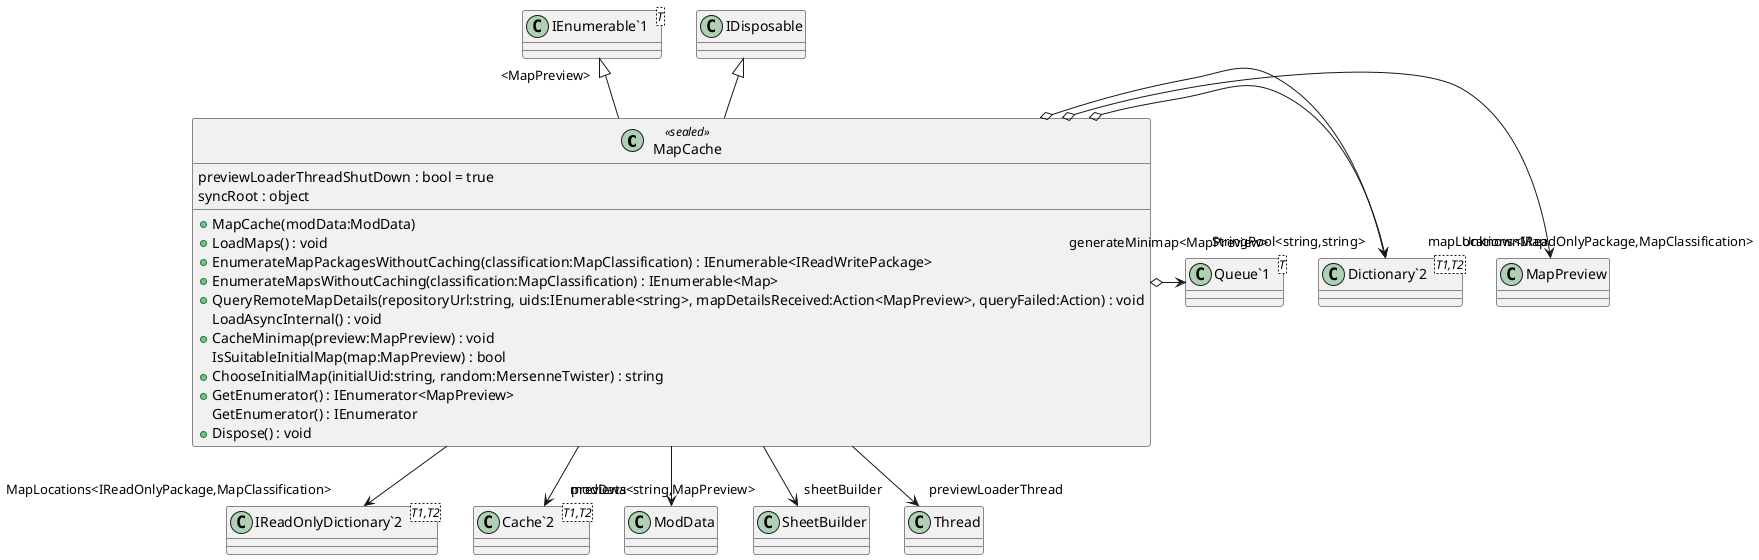 @startuml
class MapCache <<sealed>> {
    previewLoaderThreadShutDown : bool = true
    syncRoot : object
    + MapCache(modData:ModData)
    + LoadMaps() : void
    + EnumerateMapPackagesWithoutCaching(classification:MapClassification) : IEnumerable<IReadWritePackage>
    + EnumerateMapsWithoutCaching(classification:MapClassification) : IEnumerable<Map>
    + QueryRemoteMapDetails(repositoryUrl:string, uids:IEnumerable<string>, mapDetailsReceived:Action<MapPreview>, queryFailed:Action) : void
    LoadAsyncInternal() : void
    + CacheMinimap(preview:MapPreview) : void
    IsSuitableInitialMap(map:MapPreview) : bool
    + ChooseInitialMap(initialUid:string, random:MersenneTwister) : string
    + GetEnumerator() : IEnumerator<MapPreview>
    GetEnumerator() : IEnumerator
    + Dispose() : void
}
class "IEnumerable`1"<T> {
}
class "IReadOnlyDictionary`2"<T1,T2> {
}
class "Dictionary`2"<T1,T2> {
}
class "Cache`2"<T1,T2> {
}
class "Queue`1"<T> {
}
"IEnumerable`1" "<MapPreview>" <|-- MapCache
IDisposable <|-- MapCache
MapCache o-> "UnknownMap" MapPreview
MapCache --> "MapLocations<IReadOnlyPackage,MapClassification>" "IReadOnlyDictionary`2"
MapCache o-> "mapLocations<IReadOnlyPackage,MapClassification>" "Dictionary`2"
MapCache --> "previews<string,MapPreview>" "Cache`2"
MapCache --> "modData" ModData
MapCache --> "sheetBuilder" SheetBuilder
MapCache --> "previewLoaderThread" Thread
MapCache o-> "generateMinimap<MapPreview>" "Queue`1"
MapCache o-> "StringPool<string,string>" "Dictionary`2"
@enduml
